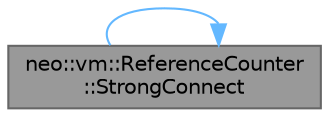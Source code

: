 digraph "neo::vm::ReferenceCounter::StrongConnect"
{
 // LATEX_PDF_SIZE
  bgcolor="transparent";
  edge [fontname=Helvetica,fontsize=10,labelfontname=Helvetica,labelfontsize=10];
  node [fontname=Helvetica,fontsize=10,shape=box,height=0.2,width=0.4];
  rankdir="LR";
  Node1 [id="Node000001",label="neo::vm::ReferenceCounter\l::StrongConnect",height=0.2,width=0.4,color="gray40", fillcolor="grey60", style="filled", fontcolor="black",tooltip="Helper method for Tarjan's algorithm to find strongly connected components."];
  Node1 -> Node1 [id="edge1_Node000001_Node000001",color="steelblue1",style="solid",tooltip=" "];
}
